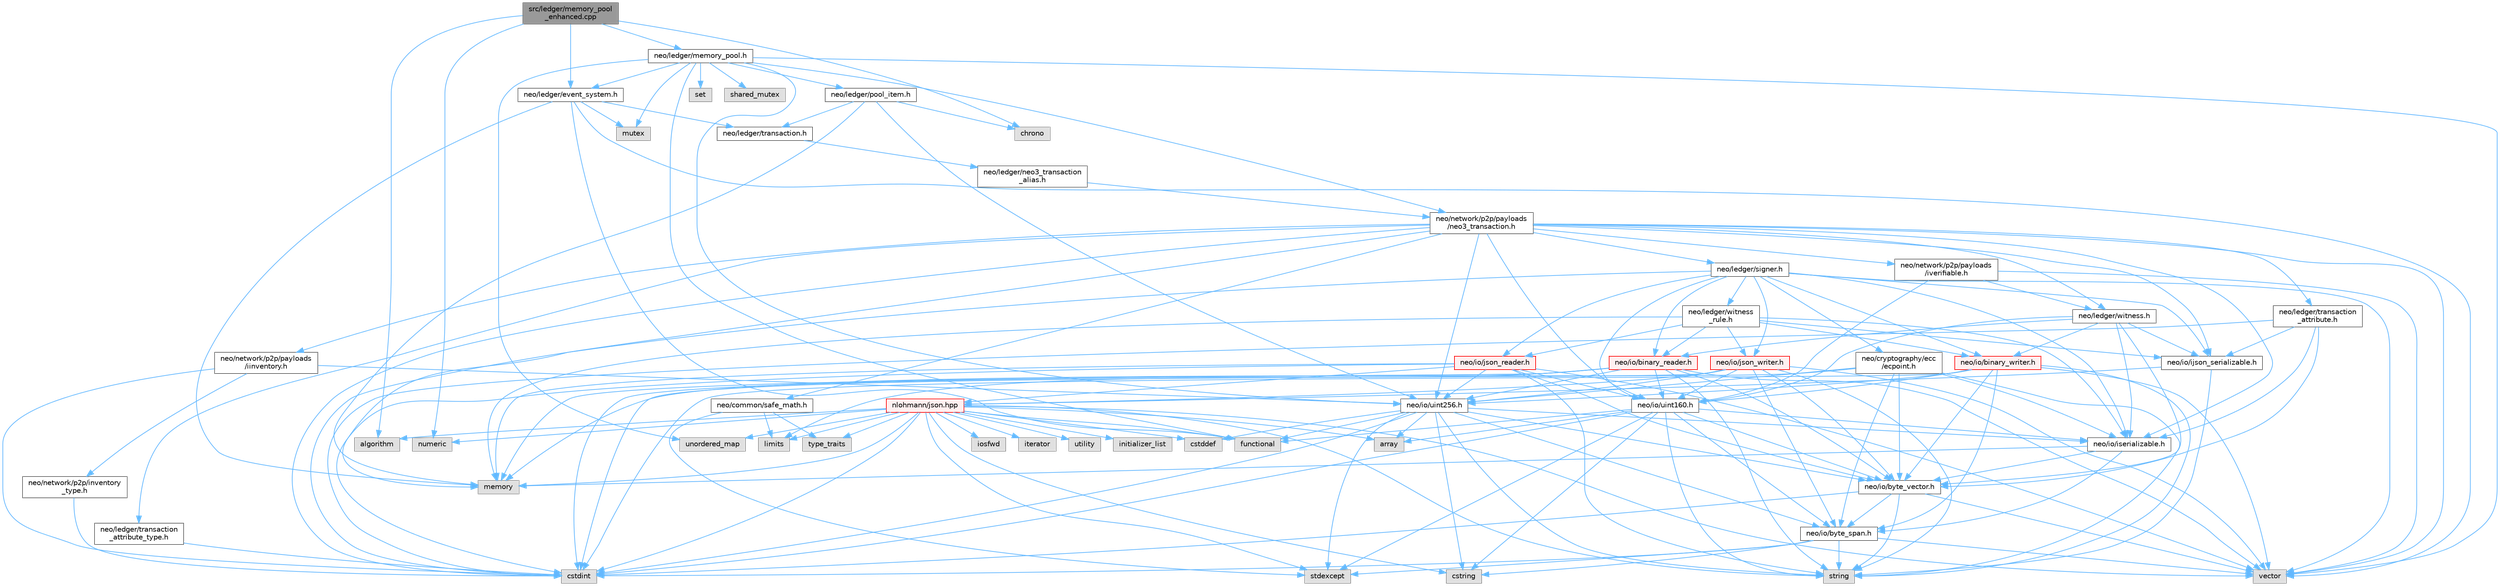 digraph "src/ledger/memory_pool_enhanced.cpp"
{
 // LATEX_PDF_SIZE
  bgcolor="transparent";
  edge [fontname=Helvetica,fontsize=10,labelfontname=Helvetica,labelfontsize=10];
  node [fontname=Helvetica,fontsize=10,shape=box,height=0.2,width=0.4];
  Node1 [id="Node000001",label="src/ledger/memory_pool\l_enhanced.cpp",height=0.2,width=0.4,color="gray40", fillcolor="grey60", style="filled", fontcolor="black",tooltip=" "];
  Node1 -> Node2 [id="edge1_Node000001_Node000002",color="steelblue1",style="solid",tooltip=" "];
  Node2 [id="Node000002",label="neo/ledger/event_system.h",height=0.2,width=0.4,color="grey40", fillcolor="white", style="filled",URL="$event__system_8h.html",tooltip=" "];
  Node2 -> Node3 [id="edge2_Node000002_Node000003",color="steelblue1",style="solid",tooltip=" "];
  Node3 [id="Node000003",label="functional",height=0.2,width=0.4,color="grey60", fillcolor="#E0E0E0", style="filled",tooltip=" "];
  Node2 -> Node4 [id="edge3_Node000002_Node000004",color="steelblue1",style="solid",tooltip=" "];
  Node4 [id="Node000004",label="memory",height=0.2,width=0.4,color="grey60", fillcolor="#E0E0E0", style="filled",tooltip=" "];
  Node2 -> Node5 [id="edge4_Node000002_Node000005",color="steelblue1",style="solid",tooltip=" "];
  Node5 [id="Node000005",label="mutex",height=0.2,width=0.4,color="grey60", fillcolor="#E0E0E0", style="filled",tooltip=" "];
  Node2 -> Node6 [id="edge5_Node000002_Node000006",color="steelblue1",style="solid",tooltip=" "];
  Node6 [id="Node000006",label="vector",height=0.2,width=0.4,color="grey60", fillcolor="#E0E0E0", style="filled",tooltip=" "];
  Node2 -> Node7 [id="edge6_Node000002_Node000007",color="steelblue1",style="solid",tooltip=" "];
  Node7 [id="Node000007",label="neo/ledger/transaction.h",height=0.2,width=0.4,color="grey40", fillcolor="white", style="filled",URL="$ledger_2transaction_8h.html",tooltip=" "];
  Node7 -> Node8 [id="edge7_Node000007_Node000008",color="steelblue1",style="solid",tooltip=" "];
  Node8 [id="Node000008",label="neo/ledger/neo3_transaction\l_alias.h",height=0.2,width=0.4,color="grey40", fillcolor="white", style="filled",URL="$neo3__transaction__alias_8h.html",tooltip=" "];
  Node8 -> Node9 [id="edge8_Node000008_Node000009",color="steelblue1",style="solid",tooltip=" "];
  Node9 [id="Node000009",label="neo/network/p2p/payloads\l/neo3_transaction.h",height=0.2,width=0.4,color="grey40", fillcolor="white", style="filled",URL="$neo3__transaction_8h.html",tooltip=" "];
  Node9 -> Node10 [id="edge9_Node000009_Node000010",color="steelblue1",style="solid",tooltip=" "];
  Node10 [id="Node000010",label="neo/common/safe_math.h",height=0.2,width=0.4,color="grey40", fillcolor="white", style="filled",URL="$safe__math_8h.html",tooltip=" "];
  Node10 -> Node11 [id="edge10_Node000010_Node000011",color="steelblue1",style="solid",tooltip=" "];
  Node11 [id="Node000011",label="limits",height=0.2,width=0.4,color="grey60", fillcolor="#E0E0E0", style="filled",tooltip=" "];
  Node10 -> Node12 [id="edge11_Node000010_Node000012",color="steelblue1",style="solid",tooltip=" "];
  Node12 [id="Node000012",label="stdexcept",height=0.2,width=0.4,color="grey60", fillcolor="#E0E0E0", style="filled",tooltip=" "];
  Node10 -> Node13 [id="edge12_Node000010_Node000013",color="steelblue1",style="solid",tooltip=" "];
  Node13 [id="Node000013",label="type_traits",height=0.2,width=0.4,color="grey60", fillcolor="#E0E0E0", style="filled",tooltip=" "];
  Node9 -> Node14 [id="edge13_Node000009_Node000014",color="steelblue1",style="solid",tooltip=" "];
  Node14 [id="Node000014",label="neo/io/ijson_serializable.h",height=0.2,width=0.4,color="grey40", fillcolor="white", style="filled",URL="$ijson__serializable_8h.html",tooltip=" "];
  Node14 -> Node15 [id="edge14_Node000014_Node000015",color="steelblue1",style="solid",tooltip=" "];
  Node15 [id="Node000015",label="nlohmann/json.hpp",height=0.2,width=0.4,color="red", fillcolor="#FFF0F0", style="filled",URL="$json_8hpp.html",tooltip=" "];
  Node15 -> Node16 [id="edge15_Node000015_Node000016",color="steelblue1",style="solid",tooltip=" "];
  Node16 [id="Node000016",label="algorithm",height=0.2,width=0.4,color="grey60", fillcolor="#E0E0E0", style="filled",tooltip=" "];
  Node15 -> Node17 [id="edge16_Node000015_Node000017",color="steelblue1",style="solid",tooltip=" "];
  Node17 [id="Node000017",label="cstddef",height=0.2,width=0.4,color="grey60", fillcolor="#E0E0E0", style="filled",tooltip=" "];
  Node15 -> Node3 [id="edge17_Node000015_Node000003",color="steelblue1",style="solid",tooltip=" "];
  Node15 -> Node18 [id="edge18_Node000015_Node000018",color="steelblue1",style="solid",tooltip=" "];
  Node18 [id="Node000018",label="initializer_list",height=0.2,width=0.4,color="grey60", fillcolor="#E0E0E0", style="filled",tooltip=" "];
  Node15 -> Node19 [id="edge19_Node000015_Node000019",color="steelblue1",style="solid",tooltip=" "];
  Node19 [id="Node000019",label="iosfwd",height=0.2,width=0.4,color="grey60", fillcolor="#E0E0E0", style="filled",tooltip=" "];
  Node15 -> Node20 [id="edge20_Node000015_Node000020",color="steelblue1",style="solid",tooltip=" "];
  Node20 [id="Node000020",label="iterator",height=0.2,width=0.4,color="grey60", fillcolor="#E0E0E0", style="filled",tooltip=" "];
  Node15 -> Node4 [id="edge21_Node000015_Node000004",color="steelblue1",style="solid",tooltip=" "];
  Node15 -> Node21 [id="edge22_Node000015_Node000021",color="steelblue1",style="solid",tooltip=" "];
  Node21 [id="Node000021",label="string",height=0.2,width=0.4,color="grey60", fillcolor="#E0E0E0", style="filled",tooltip=" "];
  Node15 -> Node22 [id="edge23_Node000015_Node000022",color="steelblue1",style="solid",tooltip=" "];
  Node22 [id="Node000022",label="utility",height=0.2,width=0.4,color="grey60", fillcolor="#E0E0E0", style="filled",tooltip=" "];
  Node15 -> Node6 [id="edge24_Node000015_Node000006",color="steelblue1",style="solid",tooltip=" "];
  Node15 -> Node23 [id="edge25_Node000015_Node000023",color="steelblue1",style="solid",tooltip=" "];
  Node23 [id="Node000023",label="array",height=0.2,width=0.4,color="grey60", fillcolor="#E0E0E0", style="filled",tooltip=" "];
  Node15 -> Node13 [id="edge26_Node000015_Node000013",color="steelblue1",style="solid",tooltip=" "];
  Node15 -> Node27 [id="edge27_Node000015_Node000027",color="steelblue1",style="solid",tooltip=" "];
  Node27 [id="Node000027",label="unordered_map",height=0.2,width=0.4,color="grey60", fillcolor="#E0E0E0", style="filled",tooltip=" "];
  Node15 -> Node12 [id="edge28_Node000015_Node000012",color="steelblue1",style="solid",tooltip=" "];
  Node15 -> Node30 [id="edge29_Node000015_Node000030",color="steelblue1",style="solid",tooltip=" "];
  Node30 [id="Node000030",label="cstdint",height=0.2,width=0.4,color="grey60", fillcolor="#E0E0E0", style="filled",tooltip=" "];
  Node15 -> Node11 [id="edge30_Node000015_Node000011",color="steelblue1",style="solid",tooltip=" "];
  Node15 -> Node33 [id="edge31_Node000015_Node000033",color="steelblue1",style="solid",tooltip=" "];
  Node33 [id="Node000033",label="cstring",height=0.2,width=0.4,color="grey60", fillcolor="#E0E0E0", style="filled",tooltip=" "];
  Node15 -> Node36 [id="edge32_Node000015_Node000036",color="steelblue1",style="solid",tooltip=" "];
  Node36 [id="Node000036",label="numeric",height=0.2,width=0.4,color="grey60", fillcolor="#E0E0E0", style="filled",tooltip=" "];
  Node14 -> Node21 [id="edge33_Node000014_Node000021",color="steelblue1",style="solid",tooltip=" "];
  Node9 -> Node44 [id="edge34_Node000009_Node000044",color="steelblue1",style="solid",tooltip=" "];
  Node44 [id="Node000044",label="neo/io/iserializable.h",height=0.2,width=0.4,color="grey40", fillcolor="white", style="filled",URL="$iserializable_8h.html",tooltip=" "];
  Node44 -> Node45 [id="edge35_Node000044_Node000045",color="steelblue1",style="solid",tooltip=" "];
  Node45 [id="Node000045",label="neo/io/byte_span.h",height=0.2,width=0.4,color="grey40", fillcolor="white", style="filled",URL="$io_2byte__span_8h.html",tooltip=" "];
  Node45 -> Node30 [id="edge36_Node000045_Node000030",color="steelblue1",style="solid",tooltip=" "];
  Node45 -> Node33 [id="edge37_Node000045_Node000033",color="steelblue1",style="solid",tooltip=" "];
  Node45 -> Node12 [id="edge38_Node000045_Node000012",color="steelblue1",style="solid",tooltip=" "];
  Node45 -> Node21 [id="edge39_Node000045_Node000021",color="steelblue1",style="solid",tooltip=" "];
  Node45 -> Node6 [id="edge40_Node000045_Node000006",color="steelblue1",style="solid",tooltip=" "];
  Node44 -> Node46 [id="edge41_Node000044_Node000046",color="steelblue1",style="solid",tooltip=" "];
  Node46 [id="Node000046",label="neo/io/byte_vector.h",height=0.2,width=0.4,color="grey40", fillcolor="white", style="filled",URL="$io_2byte__vector_8h.html",tooltip=" "];
  Node46 -> Node45 [id="edge42_Node000046_Node000045",color="steelblue1",style="solid",tooltip=" "];
  Node46 -> Node30 [id="edge43_Node000046_Node000030",color="steelblue1",style="solid",tooltip=" "];
  Node46 -> Node21 [id="edge44_Node000046_Node000021",color="steelblue1",style="solid",tooltip=" "];
  Node46 -> Node6 [id="edge45_Node000046_Node000006",color="steelblue1",style="solid",tooltip=" "];
  Node44 -> Node4 [id="edge46_Node000044_Node000004",color="steelblue1",style="solid",tooltip=" "];
  Node9 -> Node47 [id="edge47_Node000009_Node000047",color="steelblue1",style="solid",tooltip=" "];
  Node47 [id="Node000047",label="neo/io/uint160.h",height=0.2,width=0.4,color="grey40", fillcolor="white", style="filled",URL="$uint160_8h.html",tooltip=" "];
  Node47 -> Node45 [id="edge48_Node000047_Node000045",color="steelblue1",style="solid",tooltip=" "];
  Node47 -> Node46 [id="edge49_Node000047_Node000046",color="steelblue1",style="solid",tooltip=" "];
  Node47 -> Node44 [id="edge50_Node000047_Node000044",color="steelblue1",style="solid",tooltip=" "];
  Node47 -> Node23 [id="edge51_Node000047_Node000023",color="steelblue1",style="solid",tooltip=" "];
  Node47 -> Node30 [id="edge52_Node000047_Node000030",color="steelblue1",style="solid",tooltip=" "];
  Node47 -> Node33 [id="edge53_Node000047_Node000033",color="steelblue1",style="solid",tooltip=" "];
  Node47 -> Node3 [id="edge54_Node000047_Node000003",color="steelblue1",style="solid",tooltip=" "];
  Node47 -> Node12 [id="edge55_Node000047_Node000012",color="steelblue1",style="solid",tooltip=" "];
  Node47 -> Node21 [id="edge56_Node000047_Node000021",color="steelblue1",style="solid",tooltip=" "];
  Node9 -> Node48 [id="edge57_Node000009_Node000048",color="steelblue1",style="solid",tooltip=" "];
  Node48 [id="Node000048",label="neo/io/uint256.h",height=0.2,width=0.4,color="grey40", fillcolor="white", style="filled",URL="$uint256_8h.html",tooltip=" "];
  Node48 -> Node45 [id="edge58_Node000048_Node000045",color="steelblue1",style="solid",tooltip=" "];
  Node48 -> Node46 [id="edge59_Node000048_Node000046",color="steelblue1",style="solid",tooltip=" "];
  Node48 -> Node44 [id="edge60_Node000048_Node000044",color="steelblue1",style="solid",tooltip=" "];
  Node48 -> Node23 [id="edge61_Node000048_Node000023",color="steelblue1",style="solid",tooltip=" "];
  Node48 -> Node17 [id="edge62_Node000048_Node000017",color="steelblue1",style="solid",tooltip=" "];
  Node48 -> Node30 [id="edge63_Node000048_Node000030",color="steelblue1",style="solid",tooltip=" "];
  Node48 -> Node33 [id="edge64_Node000048_Node000033",color="steelblue1",style="solid",tooltip=" "];
  Node48 -> Node3 [id="edge65_Node000048_Node000003",color="steelblue1",style="solid",tooltip=" "];
  Node48 -> Node12 [id="edge66_Node000048_Node000012",color="steelblue1",style="solid",tooltip=" "];
  Node48 -> Node21 [id="edge67_Node000048_Node000021",color="steelblue1",style="solid",tooltip=" "];
  Node9 -> Node49 [id="edge68_Node000009_Node000049",color="steelblue1",style="solid",tooltip=" "];
  Node49 [id="Node000049",label="neo/ledger/signer.h",height=0.2,width=0.4,color="grey40", fillcolor="white", style="filled",URL="$signer_8h.html",tooltip=" "];
  Node49 -> Node50 [id="edge69_Node000049_Node000050",color="steelblue1",style="solid",tooltip=" "];
  Node50 [id="Node000050",label="neo/cryptography/ecc\l/ecpoint.h",height=0.2,width=0.4,color="grey40", fillcolor="white", style="filled",URL="$ecpoint_8h.html",tooltip=" "];
  Node50 -> Node45 [id="edge70_Node000050_Node000045",color="steelblue1",style="solid",tooltip=" "];
  Node50 -> Node46 [id="edge71_Node000050_Node000046",color="steelblue1",style="solid",tooltip=" "];
  Node50 -> Node44 [id="edge72_Node000050_Node000044",color="steelblue1",style="solid",tooltip=" "];
  Node50 -> Node48 [id="edge73_Node000050_Node000048",color="steelblue1",style="solid",tooltip=" "];
  Node50 -> Node4 [id="edge74_Node000050_Node000004",color="steelblue1",style="solid",tooltip=" "];
  Node50 -> Node21 [id="edge75_Node000050_Node000021",color="steelblue1",style="solid",tooltip=" "];
  Node49 -> Node51 [id="edge76_Node000049_Node000051",color="steelblue1",style="solid",tooltip=" "];
  Node51 [id="Node000051",label="neo/io/binary_reader.h",height=0.2,width=0.4,color="red", fillcolor="#FFF0F0", style="filled",URL="$binary__reader_8h.html",tooltip=" "];
  Node51 -> Node46 [id="edge77_Node000051_Node000046",color="steelblue1",style="solid",tooltip=" "];
  Node51 -> Node47 [id="edge78_Node000051_Node000047",color="steelblue1",style="solid",tooltip=" "];
  Node51 -> Node48 [id="edge79_Node000051_Node000048",color="steelblue1",style="solid",tooltip=" "];
  Node51 -> Node30 [id="edge80_Node000051_Node000030",color="steelblue1",style="solid",tooltip=" "];
  Node51 -> Node11 [id="edge81_Node000051_Node000011",color="steelblue1",style="solid",tooltip=" "];
  Node51 -> Node4 [id="edge82_Node000051_Node000004",color="steelblue1",style="solid",tooltip=" "];
  Node51 -> Node21 [id="edge83_Node000051_Node000021",color="steelblue1",style="solid",tooltip=" "];
  Node51 -> Node6 [id="edge84_Node000051_Node000006",color="steelblue1",style="solid",tooltip=" "];
  Node49 -> Node54 [id="edge85_Node000049_Node000054",color="steelblue1",style="solid",tooltip=" "];
  Node54 [id="Node000054",label="neo/io/binary_writer.h",height=0.2,width=0.4,color="red", fillcolor="#FFF0F0", style="filled",URL="$binary__writer_8h.html",tooltip=" "];
  Node54 -> Node45 [id="edge86_Node000054_Node000045",color="steelblue1",style="solid",tooltip=" "];
  Node54 -> Node46 [id="edge87_Node000054_Node000046",color="steelblue1",style="solid",tooltip=" "];
  Node54 -> Node47 [id="edge88_Node000054_Node000047",color="steelblue1",style="solid",tooltip=" "];
  Node54 -> Node48 [id="edge89_Node000054_Node000048",color="steelblue1",style="solid",tooltip=" "];
  Node54 -> Node30 [id="edge90_Node000054_Node000030",color="steelblue1",style="solid",tooltip=" "];
  Node54 -> Node21 [id="edge91_Node000054_Node000021",color="steelblue1",style="solid",tooltip=" "];
  Node54 -> Node6 [id="edge92_Node000054_Node000006",color="steelblue1",style="solid",tooltip=" "];
  Node49 -> Node14 [id="edge93_Node000049_Node000014",color="steelblue1",style="solid",tooltip=" "];
  Node49 -> Node44 [id="edge94_Node000049_Node000044",color="steelblue1",style="solid",tooltip=" "];
  Node49 -> Node55 [id="edge95_Node000049_Node000055",color="steelblue1",style="solid",tooltip=" "];
  Node55 [id="Node000055",label="neo/io/json_reader.h",height=0.2,width=0.4,color="red", fillcolor="#FFF0F0", style="filled",URL="$json__reader_8h.html",tooltip=" "];
  Node55 -> Node46 [id="edge96_Node000055_Node000046",color="steelblue1",style="solid",tooltip=" "];
  Node55 -> Node47 [id="edge97_Node000055_Node000047",color="steelblue1",style="solid",tooltip=" "];
  Node55 -> Node48 [id="edge98_Node000055_Node000048",color="steelblue1",style="solid",tooltip=" "];
  Node55 -> Node30 [id="edge99_Node000055_Node000030",color="steelblue1",style="solid",tooltip=" "];
  Node55 -> Node4 [id="edge100_Node000055_Node000004",color="steelblue1",style="solid",tooltip=" "];
  Node55 -> Node15 [id="edge101_Node000055_Node000015",color="steelblue1",style="solid",tooltip=" "];
  Node55 -> Node21 [id="edge102_Node000055_Node000021",color="steelblue1",style="solid",tooltip=" "];
  Node55 -> Node6 [id="edge103_Node000055_Node000006",color="steelblue1",style="solid",tooltip=" "];
  Node49 -> Node57 [id="edge104_Node000049_Node000057",color="steelblue1",style="solid",tooltip=" "];
  Node57 [id="Node000057",label="neo/io/json_writer.h",height=0.2,width=0.4,color="red", fillcolor="#FFF0F0", style="filled",URL="$json__writer_8h.html",tooltip=" "];
  Node57 -> Node45 [id="edge105_Node000057_Node000045",color="steelblue1",style="solid",tooltip=" "];
  Node57 -> Node46 [id="edge106_Node000057_Node000046",color="steelblue1",style="solid",tooltip=" "];
  Node57 -> Node47 [id="edge107_Node000057_Node000047",color="steelblue1",style="solid",tooltip=" "];
  Node57 -> Node48 [id="edge108_Node000057_Node000048",color="steelblue1",style="solid",tooltip=" "];
  Node57 -> Node30 [id="edge109_Node000057_Node000030",color="steelblue1",style="solid",tooltip=" "];
  Node57 -> Node15 [id="edge110_Node000057_Node000015",color="steelblue1",style="solid",tooltip=" "];
  Node57 -> Node21 [id="edge111_Node000057_Node000021",color="steelblue1",style="solid",tooltip=" "];
  Node57 -> Node6 [id="edge112_Node000057_Node000006",color="steelblue1",style="solid",tooltip=" "];
  Node49 -> Node47 [id="edge113_Node000049_Node000047",color="steelblue1",style="solid",tooltip=" "];
  Node49 -> Node58 [id="edge114_Node000049_Node000058",color="steelblue1",style="solid",tooltip=" "];
  Node58 [id="Node000058",label="neo/ledger/witness\l_rule.h",height=0.2,width=0.4,color="grey40", fillcolor="white", style="filled",URL="$witness__rule_8h.html",tooltip=" "];
  Node58 -> Node51 [id="edge115_Node000058_Node000051",color="steelblue1",style="solid",tooltip=" "];
  Node58 -> Node54 [id="edge116_Node000058_Node000054",color="steelblue1",style="solid",tooltip=" "];
  Node58 -> Node14 [id="edge117_Node000058_Node000014",color="steelblue1",style="solid",tooltip=" "];
  Node58 -> Node44 [id="edge118_Node000058_Node000044",color="steelblue1",style="solid",tooltip=" "];
  Node58 -> Node55 [id="edge119_Node000058_Node000055",color="steelblue1",style="solid",tooltip=" "];
  Node58 -> Node57 [id="edge120_Node000058_Node000057",color="steelblue1",style="solid",tooltip=" "];
  Node58 -> Node4 [id="edge121_Node000058_Node000004",color="steelblue1",style="solid",tooltip=" "];
  Node49 -> Node30 [id="edge122_Node000049_Node000030",color="steelblue1",style="solid",tooltip=" "];
  Node49 -> Node6 [id="edge123_Node000049_Node000006",color="steelblue1",style="solid",tooltip=" "];
  Node9 -> Node59 [id="edge124_Node000009_Node000059",color="steelblue1",style="solid",tooltip=" "];
  Node59 [id="Node000059",label="neo/ledger/transaction\l_attribute.h",height=0.2,width=0.4,color="grey40", fillcolor="white", style="filled",URL="$transaction__attribute_8h.html",tooltip=" "];
  Node59 -> Node46 [id="edge125_Node000059_Node000046",color="steelblue1",style="solid",tooltip=" "];
  Node59 -> Node14 [id="edge126_Node000059_Node000014",color="steelblue1",style="solid",tooltip=" "];
  Node59 -> Node44 [id="edge127_Node000059_Node000044",color="steelblue1",style="solid",tooltip=" "];
  Node59 -> Node30 [id="edge128_Node000059_Node000030",color="steelblue1",style="solid",tooltip=" "];
  Node9 -> Node60 [id="edge129_Node000009_Node000060",color="steelblue1",style="solid",tooltip=" "];
  Node60 [id="Node000060",label="neo/ledger/transaction\l_attribute_type.h",height=0.2,width=0.4,color="grey40", fillcolor="white", style="filled",URL="$transaction__attribute__type_8h.html",tooltip=" "];
  Node60 -> Node30 [id="edge130_Node000060_Node000030",color="steelblue1",style="solid",tooltip=" "];
  Node9 -> Node61 [id="edge131_Node000009_Node000061",color="steelblue1",style="solid",tooltip=" "];
  Node61 [id="Node000061",label="neo/ledger/witness.h",height=0.2,width=0.4,color="grey40", fillcolor="white", style="filled",URL="$ledger_2witness_8h.html",tooltip=" "];
  Node61 -> Node51 [id="edge132_Node000061_Node000051",color="steelblue1",style="solid",tooltip=" "];
  Node61 -> Node54 [id="edge133_Node000061_Node000054",color="steelblue1",style="solid",tooltip=" "];
  Node61 -> Node46 [id="edge134_Node000061_Node000046",color="steelblue1",style="solid",tooltip=" "];
  Node61 -> Node14 [id="edge135_Node000061_Node000014",color="steelblue1",style="solid",tooltip=" "];
  Node61 -> Node44 [id="edge136_Node000061_Node000044",color="steelblue1",style="solid",tooltip=" "];
  Node61 -> Node47 [id="edge137_Node000061_Node000047",color="steelblue1",style="solid",tooltip=" "];
  Node9 -> Node62 [id="edge138_Node000009_Node000062",color="steelblue1",style="solid",tooltip=" "];
  Node62 [id="Node000062",label="neo/network/p2p/payloads\l/iinventory.h",height=0.2,width=0.4,color="grey40", fillcolor="white", style="filled",URL="$payloads_2iinventory_8h.html",tooltip=" "];
  Node62 -> Node48 [id="edge139_Node000062_Node000048",color="steelblue1",style="solid",tooltip=" "];
  Node62 -> Node63 [id="edge140_Node000062_Node000063",color="steelblue1",style="solid",tooltip=" "];
  Node63 [id="Node000063",label="neo/network/p2p/inventory\l_type.h",height=0.2,width=0.4,color="grey40", fillcolor="white", style="filled",URL="$p2p_2inventory__type_8h.html",tooltip=" "];
  Node63 -> Node30 [id="edge141_Node000063_Node000030",color="steelblue1",style="solid",tooltip=" "];
  Node62 -> Node30 [id="edge142_Node000062_Node000030",color="steelblue1",style="solid",tooltip=" "];
  Node9 -> Node64 [id="edge143_Node000009_Node000064",color="steelblue1",style="solid",tooltip=" "];
  Node64 [id="Node000064",label="neo/network/p2p/payloads\l/iverifiable.h",height=0.2,width=0.4,color="grey40", fillcolor="white", style="filled",URL="$iverifiable_8h.html",tooltip=" "];
  Node64 -> Node47 [id="edge144_Node000064_Node000047",color="steelblue1",style="solid",tooltip=" "];
  Node64 -> Node61 [id="edge145_Node000064_Node000061",color="steelblue1",style="solid",tooltip=" "];
  Node64 -> Node6 [id="edge146_Node000064_Node000006",color="steelblue1",style="solid",tooltip=" "];
  Node9 -> Node30 [id="edge147_Node000009_Node000030",color="steelblue1",style="solid",tooltip=" "];
  Node9 -> Node4 [id="edge148_Node000009_Node000004",color="steelblue1",style="solid",tooltip=" "];
  Node9 -> Node6 [id="edge149_Node000009_Node000006",color="steelblue1",style="solid",tooltip=" "];
  Node1 -> Node65 [id="edge150_Node000001_Node000065",color="steelblue1",style="solid",tooltip=" "];
  Node65 [id="Node000065",label="neo/ledger/memory_pool.h",height=0.2,width=0.4,color="grey40", fillcolor="white", style="filled",URL="$ledger_2memory__pool_8h.html",tooltip=" "];
  Node65 -> Node48 [id="edge151_Node000065_Node000048",color="steelblue1",style="solid",tooltip=" "];
  Node65 -> Node2 [id="edge152_Node000065_Node000002",color="steelblue1",style="solid",tooltip=" "];
  Node65 -> Node66 [id="edge153_Node000065_Node000066",color="steelblue1",style="solid",tooltip=" "];
  Node66 [id="Node000066",label="neo/ledger/pool_item.h",height=0.2,width=0.4,color="grey40", fillcolor="white", style="filled",URL="$pool__item_8h.html",tooltip=" "];
  Node66 -> Node48 [id="edge154_Node000066_Node000048",color="steelblue1",style="solid",tooltip=" "];
  Node66 -> Node7 [id="edge155_Node000066_Node000007",color="steelblue1",style="solid",tooltip=" "];
  Node66 -> Node67 [id="edge156_Node000066_Node000067",color="steelblue1",style="solid",tooltip=" "];
  Node67 [id="Node000067",label="chrono",height=0.2,width=0.4,color="grey60", fillcolor="#E0E0E0", style="filled",tooltip=" "];
  Node66 -> Node4 [id="edge157_Node000066_Node000004",color="steelblue1",style="solid",tooltip=" "];
  Node65 -> Node9 [id="edge158_Node000065_Node000009",color="steelblue1",style="solid",tooltip=" "];
  Node65 -> Node3 [id="edge159_Node000065_Node000003",color="steelblue1",style="solid",tooltip=" "];
  Node65 -> Node5 [id="edge160_Node000065_Node000005",color="steelblue1",style="solid",tooltip=" "];
  Node65 -> Node68 [id="edge161_Node000065_Node000068",color="steelblue1",style="solid",tooltip=" "];
  Node68 [id="Node000068",label="set",height=0.2,width=0.4,color="grey60", fillcolor="#E0E0E0", style="filled",tooltip=" "];
  Node65 -> Node69 [id="edge162_Node000065_Node000069",color="steelblue1",style="solid",tooltip=" "];
  Node69 [id="Node000069",label="shared_mutex",height=0.2,width=0.4,color="grey60", fillcolor="#E0E0E0", style="filled",tooltip=" "];
  Node65 -> Node27 [id="edge163_Node000065_Node000027",color="steelblue1",style="solid",tooltip=" "];
  Node65 -> Node6 [id="edge164_Node000065_Node000006",color="steelblue1",style="solid",tooltip=" "];
  Node1 -> Node16 [id="edge165_Node000001_Node000016",color="steelblue1",style="solid",tooltip=" "];
  Node1 -> Node67 [id="edge166_Node000001_Node000067",color="steelblue1",style="solid",tooltip=" "];
  Node1 -> Node36 [id="edge167_Node000001_Node000036",color="steelblue1",style="solid",tooltip=" "];
}
